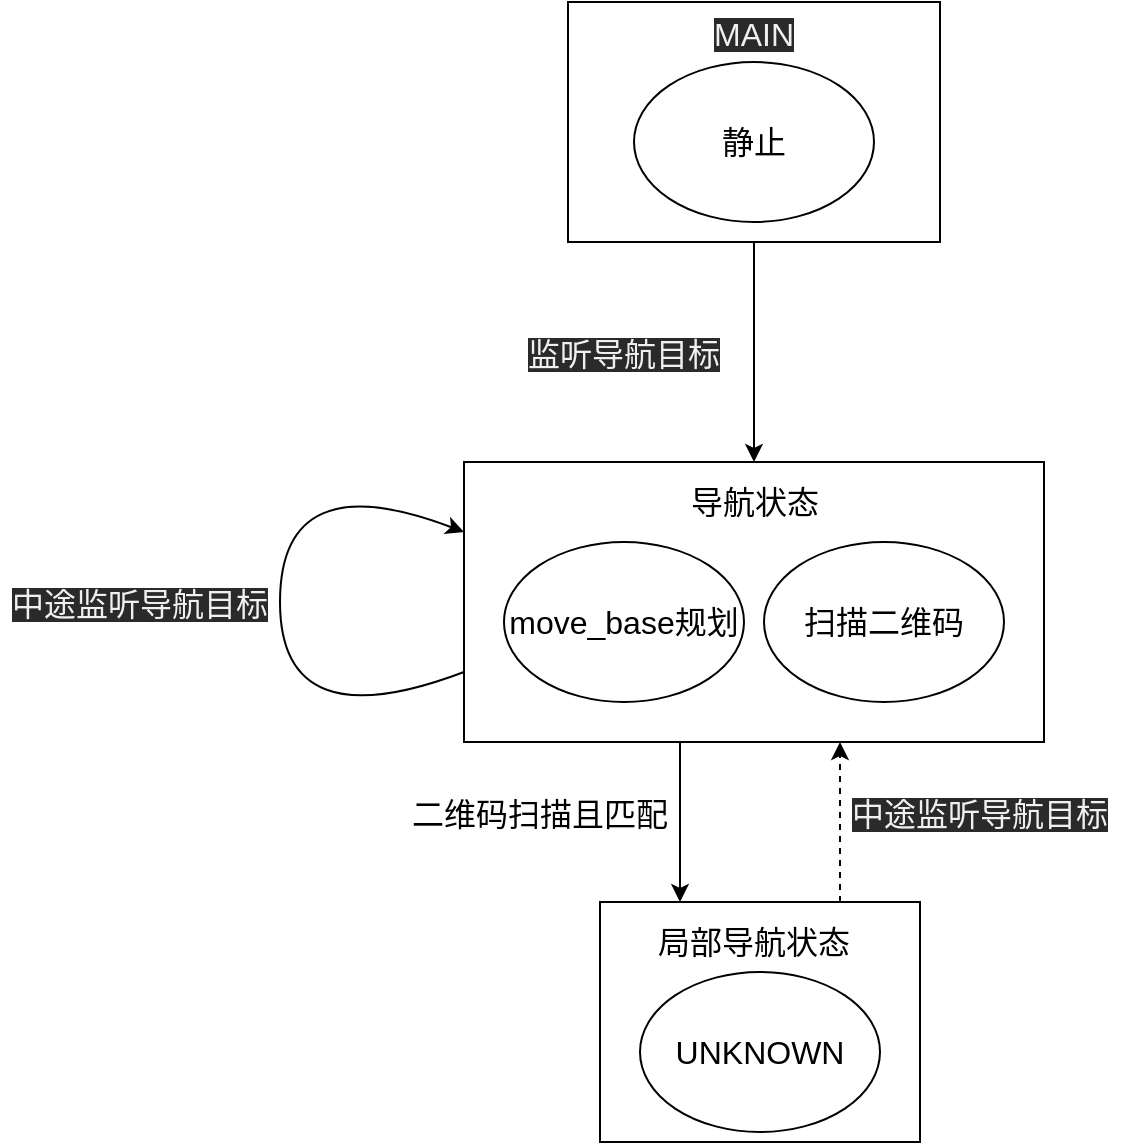 <mxfile version="13.1.3">
    <diagram id="6hGFLwfOUW9BJ-s0fimq" name="Page-1">
        <mxGraphModel dx="1705" dy="510" grid="1" gridSize="10" guides="1" tooltips="1" connect="1" arrows="1" fold="1" page="1" pageScale="1" pageWidth="827" pageHeight="1169" math="0" shadow="0">
            <root>
                <mxCell id="0"/>
                <mxCell id="1" parent="0"/>
                <mxCell id="51" style="edgeStyle=orthogonalEdgeStyle;rounded=0;orthogonalLoop=1;jettySize=auto;html=1;exitX=0.25;exitY=1;exitDx=0;exitDy=0;entryX=0.25;entryY=0;entryDx=0;entryDy=0;align=center;" edge="1" parent="1" source="25" target="48">
                    <mxGeometry relative="1" as="geometry">
                        <Array as="points">
                            <mxPoint x="-130" y="380"/>
                        </Array>
                    </mxGeometry>
                </mxCell>
                <mxCell id="25" value="" style="rounded=0;whiteSpace=wrap;html=1;fontSize=16;align=center;" parent="1" vertex="1">
                    <mxGeometry x="-238" y="240" width="290" height="140" as="geometry"/>
                </mxCell>
                <mxCell id="50" style="edgeStyle=orthogonalEdgeStyle;rounded=0;orthogonalLoop=1;jettySize=auto;html=1;exitX=0.75;exitY=0;exitDx=0;exitDy=0;align=center;dashed=1;" edge="1" parent="1" source="48">
                    <mxGeometry relative="1" as="geometry">
                        <mxPoint x="-50" y="380" as="targetPoint"/>
                        <Array as="points">
                            <mxPoint x="-50" y="380"/>
                        </Array>
                    </mxGeometry>
                </mxCell>
                <mxCell id="48" value="" style="rounded=0;whiteSpace=wrap;html=1;fontSize=16;align=center;" vertex="1" parent="1">
                    <mxGeometry x="-170" y="460" width="160" height="120" as="geometry"/>
                </mxCell>
                <mxCell id="37" style="edgeStyle=orthogonalEdgeStyle;rounded=0;orthogonalLoop=1;jettySize=auto;html=1;exitX=0.5;exitY=1;exitDx=0;exitDy=0;entryX=0.5;entryY=0;entryDx=0;entryDy=0;align=center;" edge="1" parent="1" source="2" target="25">
                    <mxGeometry relative="1" as="geometry"/>
                </mxCell>
                <mxCell id="2" value="" style="rounded=0;whiteSpace=wrap;html=1;fontSize=16;align=center;" parent="1" vertex="1">
                    <mxGeometry x="-186" y="10" width="186" height="120" as="geometry"/>
                </mxCell>
                <mxCell id="23" value="&lt;font style=&quot;font-size: 16px;&quot;&gt;move_base规划&lt;/font&gt;" style="ellipse;whiteSpace=wrap;html=1;fontSize=16;align=center;" parent="1" vertex="1">
                    <mxGeometry x="-218" y="280" width="120" height="80" as="geometry"/>
                </mxCell>
                <mxCell id="27" value="&lt;font style=&quot;font-size: 16px&quot;&gt;扫描二维码&lt;/font&gt;" style="ellipse;whiteSpace=wrap;html=1;fontSize=16;align=center;" parent="1" vertex="1">
                    <mxGeometry x="-88" y="280" width="120" height="80" as="geometry"/>
                </mxCell>
                <mxCell id="28" value="&lt;font style=&quot;font-size: 16px&quot;&gt;导航状态&lt;/font&gt;" style="text;html=1;strokeColor=none;fillColor=none;align=center;verticalAlign=middle;whiteSpace=wrap;rounded=0;" vertex="1" parent="1">
                    <mxGeometry x="-135.5" y="250" width="85" height="20" as="geometry"/>
                </mxCell>
                <mxCell id="29" value="&lt;span style=&quot;color: rgb(240 , 240 , 240) ; font-family: &amp;quot;helvetica&amp;quot; ; font-size: 16px ; font-style: normal ; font-weight: 400 ; letter-spacing: normal ; text-indent: 0px ; text-transform: none ; word-spacing: 0px ; background-color: rgb(42 , 42 , 42) ; float: none ; display: inline&quot;&gt;MAIN&lt;/span&gt;" style="text;whiteSpace=wrap;html=1;align=center;" vertex="1" parent="1">
                    <mxGeometry x="-153" y="10" width="120" height="30" as="geometry"/>
                </mxCell>
                <mxCell id="30" value="&lt;font face=&quot;helvetica&quot;&gt;&lt;span style=&quot;font-size: 16px&quot;&gt;静止&lt;/span&gt;&lt;/font&gt;" style="ellipse;whiteSpace=wrap;html=1;align=center;" vertex="1" parent="1">
                    <mxGeometry x="-153" y="40" width="120" height="80" as="geometry"/>
                </mxCell>
                <mxCell id="38" value="" style="curved=1;endArrow=classic;html=1;entryX=0;entryY=0.25;entryDx=0;entryDy=0;exitX=0;exitY=0.75;exitDx=0;exitDy=0;align=center;" edge="1" parent="1" source="25" target="25">
                    <mxGeometry width="50" height="50" relative="1" as="geometry">
                        <mxPoint x="-240" y="310" as="sourcePoint"/>
                        <mxPoint x="-280" y="270" as="targetPoint"/>
                        <Array as="points">
                            <mxPoint x="-330" y="380"/>
                            <mxPoint x="-330" y="240"/>
                        </Array>
                    </mxGeometry>
                </mxCell>
                <mxCell id="39" value="&lt;span style=&quot;color: rgb(240 , 240 , 240) ; font-family: &amp;#34;helvetica&amp;#34; ; font-size: 16px ; font-style: normal ; font-weight: 400 ; letter-spacing: normal ; text-indent: 0px ; text-transform: none ; word-spacing: 0px ; background-color: rgb(42 , 42 , 42) ; float: none ; display: inline&quot;&gt;中途监听导航目标&lt;/span&gt;" style="text;whiteSpace=wrap;html=1;align=center;" vertex="1" parent="1">
                    <mxGeometry x="-470" y="295" width="140" height="30" as="geometry"/>
                </mxCell>
                <mxCell id="40" value="&lt;meta http-equiv=&quot;content-type&quot; content=&quot;text/html; charset=utf-8&quot;&gt;&lt;span style=&quot;color: rgb(240, 240, 240); font-family: helvetica; font-size: 16px; font-style: normal; font-variant-ligatures: normal; font-variant-caps: normal; font-weight: 400; letter-spacing: normal; orphans: 2; text-indent: 0px; text-transform: none; widows: 2; word-spacing: 0px; -webkit-text-stroke-width: 0px; background-color: rgb(42, 42, 42); text-decoration-style: initial; text-decoration-color: initial; float: none; display: inline !important;&quot;&gt;监听导航目标&lt;/span&gt;" style="text;whiteSpace=wrap;html=1;align=center;" vertex="1" parent="1">
                    <mxGeometry x="-218" y="170" width="120" height="30" as="geometry"/>
                </mxCell>
                <mxCell id="53" value="&lt;span style=&quot;color: rgb(240 , 240 , 240) ; font-family: &amp;#34;helvetica&amp;#34; ; font-size: 16px ; font-style: normal ; font-weight: 400 ; letter-spacing: normal ; text-indent: 0px ; text-transform: none ; word-spacing: 0px ; background-color: rgb(42 , 42 , 42) ; float: none ; display: inline&quot;&gt;中途监听导航目标&lt;/span&gt;" style="text;whiteSpace=wrap;html=1;align=center;" vertex="1" parent="1">
                    <mxGeometry x="-50.5" y="400" width="140" height="30" as="geometry"/>
                </mxCell>
                <mxCell id="62" value="&lt;font face=&quot;helvetica&quot;&gt;&lt;span style=&quot;font-size: 16px&quot;&gt;二维码扫描且匹配&lt;/span&gt;&lt;/font&gt;" style="text;whiteSpace=wrap;html=1;align=center;" vertex="1" parent="1">
                    <mxGeometry x="-270" y="400" width="140" height="30" as="geometry"/>
                </mxCell>
                <mxCell id="64" value="&lt;font style=&quot;font-size: 16px&quot;&gt;局部导航状态&lt;/font&gt;" style="text;html=1;strokeColor=none;fillColor=none;align=center;verticalAlign=middle;whiteSpace=wrap;rounded=0;" vertex="1" parent="1">
                    <mxGeometry x="-145.75" y="470" width="105.5" height="20" as="geometry"/>
                </mxCell>
                <mxCell id="67" value="&lt;font face=&quot;helvetica&quot;&gt;&lt;span style=&quot;font-size: 16px&quot;&gt;UNKNOWN&lt;/span&gt;&lt;/font&gt;" style="ellipse;whiteSpace=wrap;html=1;align=center;" vertex="1" parent="1">
                    <mxGeometry x="-150" y="495" width="120" height="80" as="geometry"/>
                </mxCell>
            </root>
        </mxGraphModel>
    </diagram>
</mxfile>